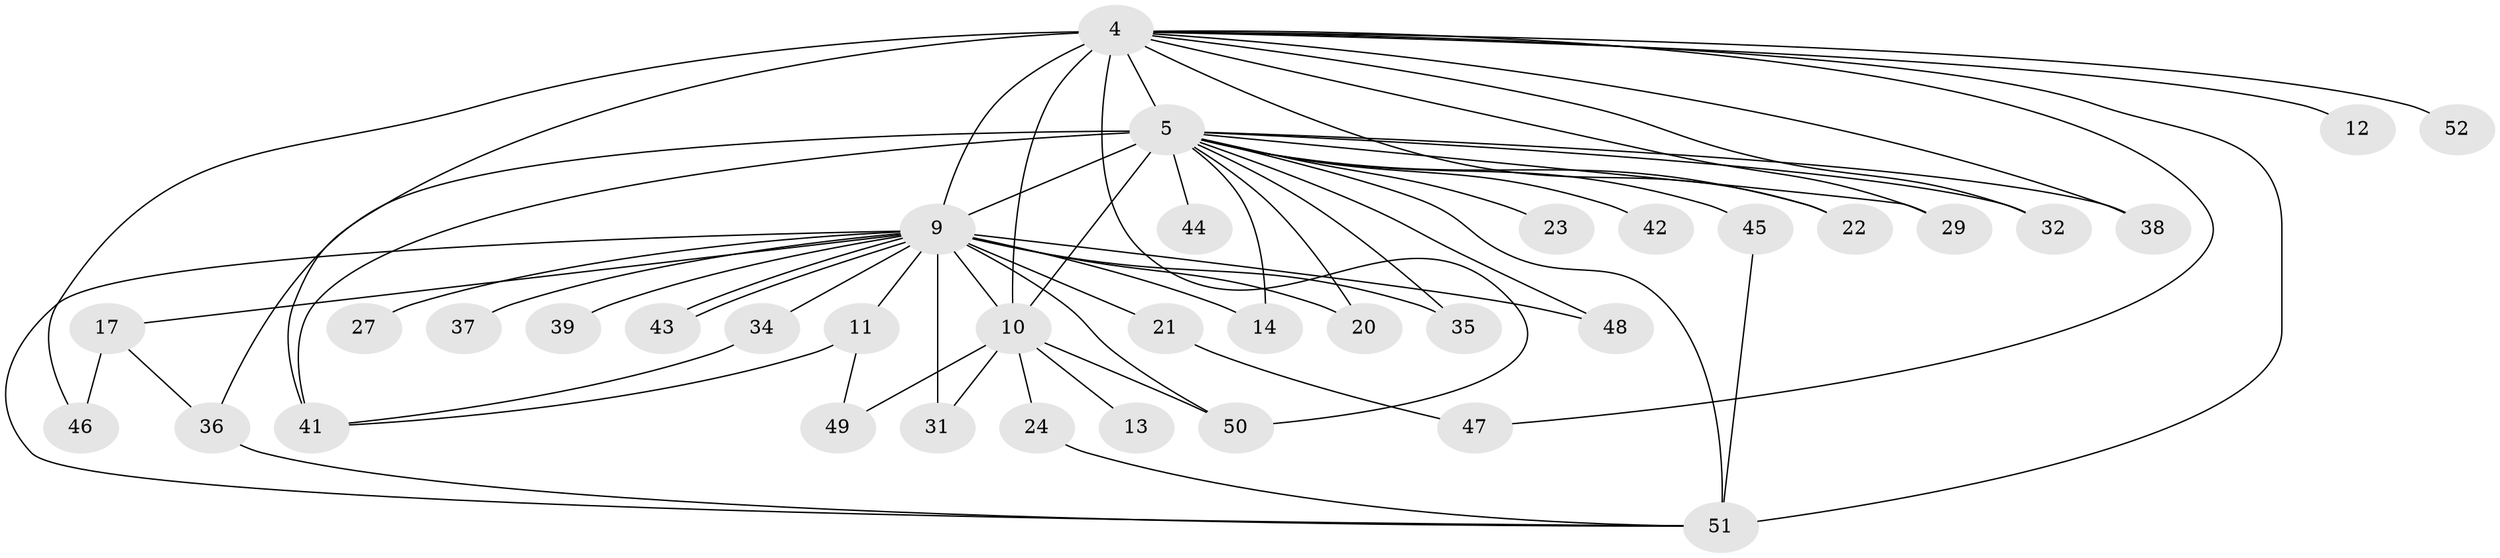 // original degree distribution, {16: 0.019230769230769232, 14: 0.038461538461538464, 19: 0.019230769230769232, 17: 0.038461538461538464, 21: 0.019230769230769232, 13: 0.019230769230769232, 12: 0.038461538461538464, 4: 0.057692307692307696, 2: 0.5769230769230769, 3: 0.15384615384615385, 7: 0.019230769230769232}
// Generated by graph-tools (version 1.1) at 2025/49/03/04/25 21:49:03]
// undirected, 36 vertices, 62 edges
graph export_dot {
graph [start="1"]
  node [color=gray90,style=filled];
  4 [super="+1"];
  5 [super="+3"];
  9 [super="+7+6"];
  10 [super="+8"];
  11;
  12;
  13;
  14;
  17;
  20;
  21;
  22 [super="+15"];
  23;
  24;
  27;
  29;
  31;
  32 [super="+26"];
  34;
  35 [super="+28"];
  36 [super="+18"];
  37;
  38;
  39;
  41 [super="+40"];
  42;
  43;
  44;
  45;
  46;
  47;
  48;
  49;
  50 [super="+33"];
  51 [super="+19+30"];
  52;
  4 -- 5 [weight=4];
  4 -- 9 [weight=8];
  4 -- 10 [weight=4];
  4 -- 12 [weight=2];
  4 -- 38;
  4 -- 46;
  4 -- 47;
  4 -- 52;
  4 -- 29;
  4 -- 22;
  4 -- 32;
  4 -- 51 [weight=3];
  4 -- 41;
  4 -- 50;
  5 -- 9 [weight=8];
  5 -- 10 [weight=4];
  5 -- 20;
  5 -- 22 [weight=2];
  5 -- 23 [weight=2];
  5 -- 29;
  5 -- 35 [weight=2];
  5 -- 41 [weight=2];
  5 -- 42 [weight=2];
  5 -- 44 [weight=2];
  5 -- 45;
  5 -- 14;
  5 -- 32 [weight=2];
  5 -- 36;
  5 -- 38;
  5 -- 48;
  5 -- 51;
  9 -- 10 [weight=8];
  9 -- 11 [weight=2];
  9 -- 14;
  9 -- 27 [weight=2];
  9 -- 39 [weight=2];
  9 -- 43;
  9 -- 43;
  9 -- 35;
  9 -- 17 [weight=2];
  9 -- 50;
  9 -- 21 [weight=2];
  9 -- 34;
  9 -- 37 [weight=2];
  9 -- 48;
  9 -- 20;
  9 -- 31;
  9 -- 51;
  10 -- 13 [weight=2];
  10 -- 31;
  10 -- 49;
  10 -- 24;
  10 -- 50;
  11 -- 49;
  11 -- 41;
  17 -- 46;
  17 -- 36;
  21 -- 47;
  24 -- 51;
  34 -- 41;
  36 -- 51;
  45 -- 51;
}
